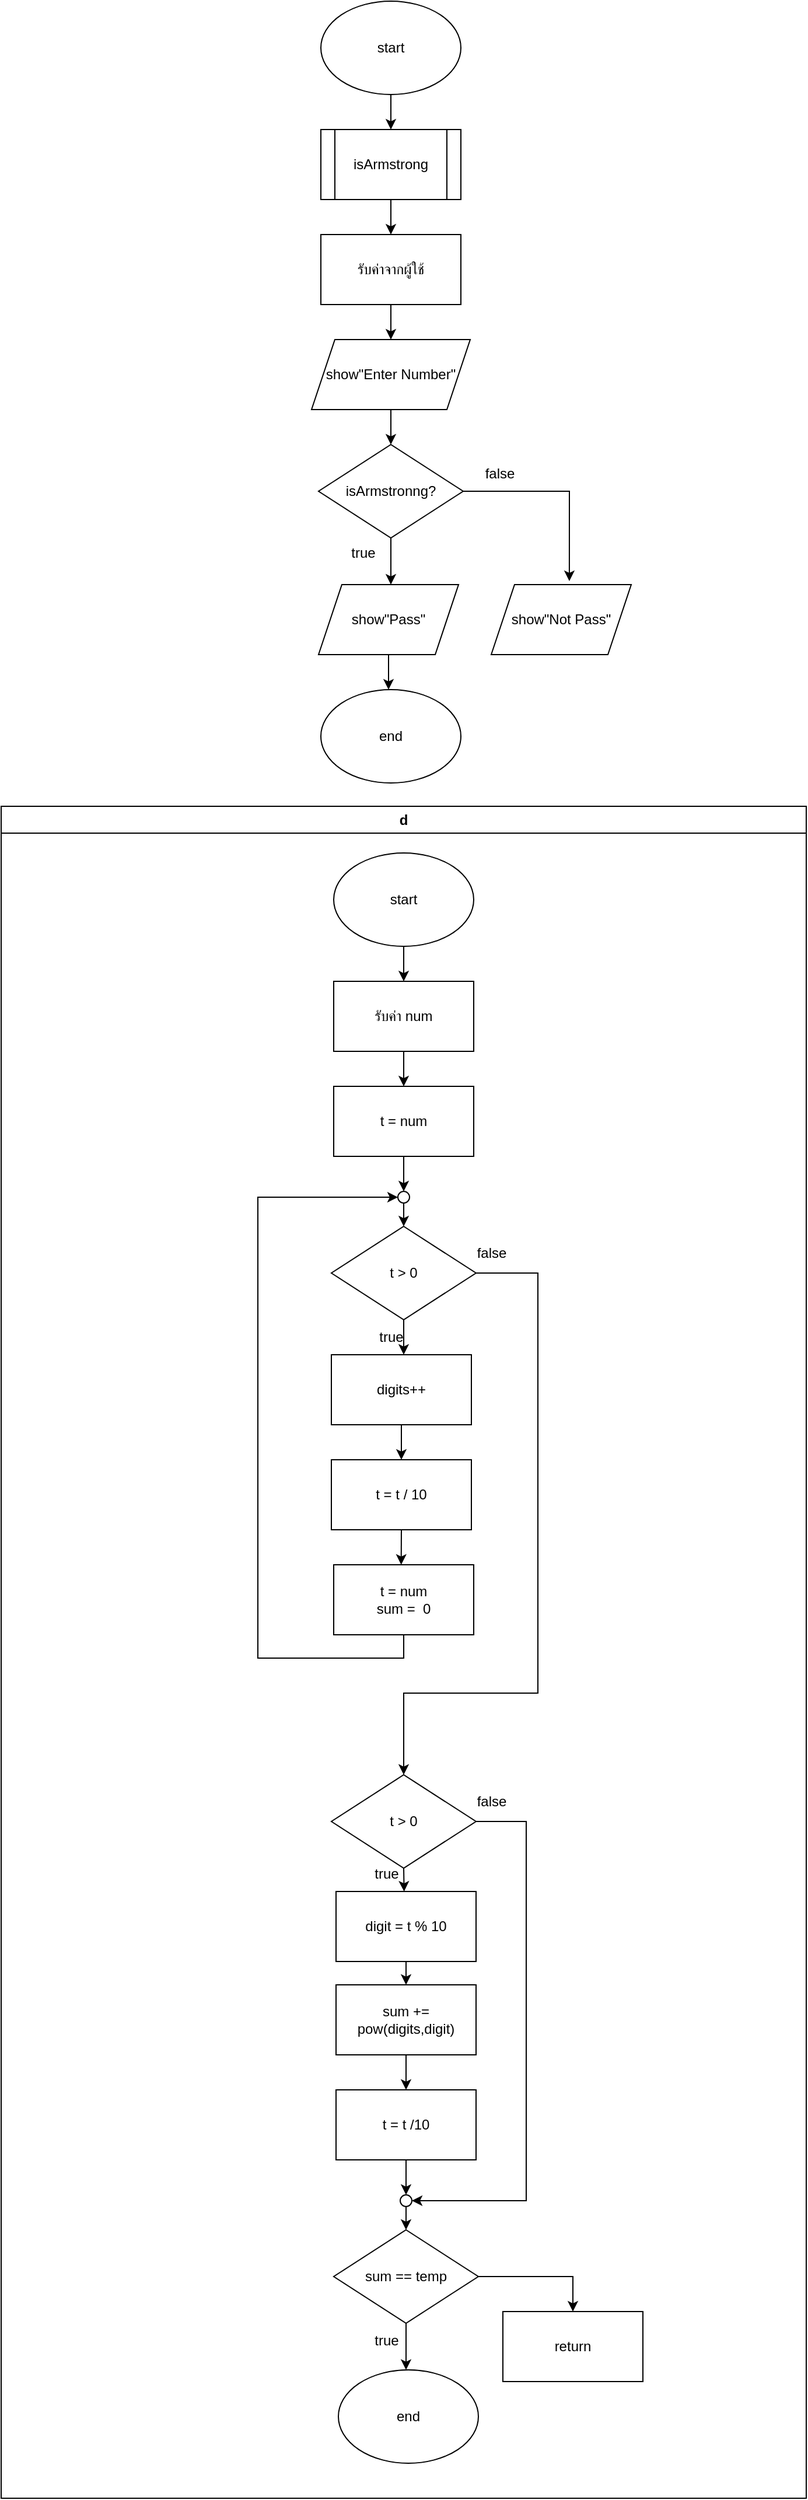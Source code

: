 <mxfile version="28.2.1">
  <diagram name="หน้า-1" id="PJAH6eqZAQPlWX_EOzK6">
    <mxGraphModel dx="1188" dy="619" grid="1" gridSize="10" guides="1" tooltips="1" connect="1" arrows="1" fold="1" page="1" pageScale="1" pageWidth="827" pageHeight="1169" math="0" shadow="0">
      <root>
        <mxCell id="0" />
        <mxCell id="1" parent="0" />
        <mxCell id="hrMOJknZQr7iWLwGJMWY-2" style="edgeStyle=orthogonalEdgeStyle;rounded=0;orthogonalLoop=1;jettySize=auto;html=1;exitX=0.5;exitY=1;exitDx=0;exitDy=0;" edge="1" parent="1" source="hrMOJknZQr7iWLwGJMWY-1">
          <mxGeometry relative="1" as="geometry">
            <mxPoint x="414" y="140" as="targetPoint" />
          </mxGeometry>
        </mxCell>
        <mxCell id="hrMOJknZQr7iWLwGJMWY-1" value="start" style="ellipse;whiteSpace=wrap;html=1;" vertex="1" parent="1">
          <mxGeometry x="354" y="30" width="120" height="80" as="geometry" />
        </mxCell>
        <mxCell id="hrMOJknZQr7iWLwGJMWY-4" style="edgeStyle=orthogonalEdgeStyle;rounded=0;orthogonalLoop=1;jettySize=auto;html=1;exitX=0.5;exitY=1;exitDx=0;exitDy=0;" edge="1" parent="1" source="hrMOJknZQr7iWLwGJMWY-3">
          <mxGeometry relative="1" as="geometry">
            <mxPoint x="414" y="230" as="targetPoint" />
          </mxGeometry>
        </mxCell>
        <mxCell id="hrMOJknZQr7iWLwGJMWY-3" value="isArmstrong" style="shape=process;whiteSpace=wrap;html=1;backgroundOutline=1;" vertex="1" parent="1">
          <mxGeometry x="354" y="140" width="120" height="60" as="geometry" />
        </mxCell>
        <mxCell id="hrMOJknZQr7iWLwGJMWY-6" style="edgeStyle=orthogonalEdgeStyle;rounded=0;orthogonalLoop=1;jettySize=auto;html=1;exitX=0.5;exitY=1;exitDx=0;exitDy=0;" edge="1" parent="1" source="hrMOJknZQr7iWLwGJMWY-5">
          <mxGeometry relative="1" as="geometry">
            <mxPoint x="414" y="320" as="targetPoint" />
          </mxGeometry>
        </mxCell>
        <mxCell id="hrMOJknZQr7iWLwGJMWY-5" value="รับค่าจากผู้ใช้" style="rounded=0;whiteSpace=wrap;html=1;" vertex="1" parent="1">
          <mxGeometry x="354" y="230" width="120" height="60" as="geometry" />
        </mxCell>
        <mxCell id="hrMOJknZQr7iWLwGJMWY-8" style="edgeStyle=orthogonalEdgeStyle;rounded=0;orthogonalLoop=1;jettySize=auto;html=1;exitX=0.5;exitY=1;exitDx=0;exitDy=0;" edge="1" parent="1" source="hrMOJknZQr7iWLwGJMWY-7">
          <mxGeometry relative="1" as="geometry">
            <mxPoint x="414" y="410" as="targetPoint" />
          </mxGeometry>
        </mxCell>
        <mxCell id="hrMOJknZQr7iWLwGJMWY-7" value="show&quot;Enter Number&quot;" style="shape=parallelogram;perimeter=parallelogramPerimeter;whiteSpace=wrap;html=1;fixedSize=1;" vertex="1" parent="1">
          <mxGeometry x="346" y="320" width="136" height="60" as="geometry" />
        </mxCell>
        <mxCell id="hrMOJknZQr7iWLwGJMWY-10" style="edgeStyle=orthogonalEdgeStyle;rounded=0;orthogonalLoop=1;jettySize=auto;html=1;exitX=0.5;exitY=1;exitDx=0;exitDy=0;" edge="1" parent="1" source="hrMOJknZQr7iWLwGJMWY-9">
          <mxGeometry relative="1" as="geometry">
            <mxPoint x="414" y="530" as="targetPoint" />
          </mxGeometry>
        </mxCell>
        <mxCell id="hrMOJknZQr7iWLwGJMWY-13" style="edgeStyle=orthogonalEdgeStyle;rounded=0;orthogonalLoop=1;jettySize=auto;html=1;exitX=1;exitY=0.5;exitDx=0;exitDy=0;entryX=0.558;entryY=-0.05;entryDx=0;entryDy=0;entryPerimeter=0;" edge="1" parent="1" source="hrMOJknZQr7iWLwGJMWY-9" target="hrMOJknZQr7iWLwGJMWY-14">
          <mxGeometry relative="1" as="geometry">
            <mxPoint x="580" y="450" as="targetPoint" />
          </mxGeometry>
        </mxCell>
        <mxCell id="hrMOJknZQr7iWLwGJMWY-9" value="isArmstronng?" style="rhombus;whiteSpace=wrap;html=1;" vertex="1" parent="1">
          <mxGeometry x="352" y="410" width="124" height="80" as="geometry" />
        </mxCell>
        <mxCell id="hrMOJknZQr7iWLwGJMWY-11" value="true" style="text;html=1;align=center;verticalAlign=middle;resizable=0;points=[];autosize=1;strokeColor=none;fillColor=none;" vertex="1" parent="1">
          <mxGeometry x="370" y="488" width="40" height="30" as="geometry" />
        </mxCell>
        <mxCell id="hrMOJknZQr7iWLwGJMWY-16" style="edgeStyle=orthogonalEdgeStyle;rounded=0;orthogonalLoop=1;jettySize=auto;html=1;exitX=0.5;exitY=1;exitDx=0;exitDy=0;" edge="1" parent="1" source="hrMOJknZQr7iWLwGJMWY-12">
          <mxGeometry relative="1" as="geometry">
            <mxPoint x="412" y="620" as="targetPoint" />
          </mxGeometry>
        </mxCell>
        <mxCell id="hrMOJknZQr7iWLwGJMWY-12" value="show&quot;Pass&quot;" style="shape=parallelogram;perimeter=parallelogramPerimeter;whiteSpace=wrap;html=1;fixedSize=1;" vertex="1" parent="1">
          <mxGeometry x="352" y="530" width="120" height="60" as="geometry" />
        </mxCell>
        <mxCell id="hrMOJknZQr7iWLwGJMWY-14" value="show&quot;Not Pass&quot;" style="shape=parallelogram;perimeter=parallelogramPerimeter;whiteSpace=wrap;html=1;fixedSize=1;" vertex="1" parent="1">
          <mxGeometry x="500" y="530" width="120" height="60" as="geometry" />
        </mxCell>
        <mxCell id="hrMOJknZQr7iWLwGJMWY-15" value="false" style="text;html=1;align=center;verticalAlign=middle;resizable=0;points=[];autosize=1;strokeColor=none;fillColor=none;" vertex="1" parent="1">
          <mxGeometry x="482" y="420" width="50" height="30" as="geometry" />
        </mxCell>
        <mxCell id="hrMOJknZQr7iWLwGJMWY-17" value="end" style="ellipse;whiteSpace=wrap;html=1;" vertex="1" parent="1">
          <mxGeometry x="354" y="620" width="120" height="80" as="geometry" />
        </mxCell>
        <mxCell id="hrMOJknZQr7iWLwGJMWY-20" value="d" style="swimlane;whiteSpace=wrap;html=1;" vertex="1" parent="1">
          <mxGeometry x="80" y="720" width="690" height="1450" as="geometry" />
        </mxCell>
        <mxCell id="hrMOJknZQr7iWLwGJMWY-24" style="edgeStyle=orthogonalEdgeStyle;rounded=0;orthogonalLoop=1;jettySize=auto;html=1;exitX=0.5;exitY=1;exitDx=0;exitDy=0;entryX=0.5;entryY=0;entryDx=0;entryDy=0;" edge="1" parent="hrMOJknZQr7iWLwGJMWY-20" source="hrMOJknZQr7iWLwGJMWY-21" target="hrMOJknZQr7iWLwGJMWY-22">
          <mxGeometry relative="1" as="geometry" />
        </mxCell>
        <mxCell id="hrMOJknZQr7iWLwGJMWY-21" value="start" style="ellipse;whiteSpace=wrap;html=1;" vertex="1" parent="hrMOJknZQr7iWLwGJMWY-20">
          <mxGeometry x="285" y="40" width="120" height="80" as="geometry" />
        </mxCell>
        <mxCell id="hrMOJknZQr7iWLwGJMWY-22" value="รับค่า num" style="rounded=0;whiteSpace=wrap;html=1;" vertex="1" parent="hrMOJknZQr7iWLwGJMWY-20">
          <mxGeometry x="285" y="150" width="120" height="60" as="geometry" />
        </mxCell>
        <mxCell id="hrMOJknZQr7iWLwGJMWY-27" style="edgeStyle=orthogonalEdgeStyle;rounded=0;orthogonalLoop=1;jettySize=auto;html=1;exitX=0.5;exitY=1;exitDx=0;exitDy=0;" edge="1" parent="hrMOJknZQr7iWLwGJMWY-20" source="hrMOJknZQr7iWLwGJMWY-26">
          <mxGeometry relative="1" as="geometry">
            <mxPoint x="345" y="330" as="targetPoint" />
          </mxGeometry>
        </mxCell>
        <mxCell id="hrMOJknZQr7iWLwGJMWY-26" value="t = num" style="rounded=0;whiteSpace=wrap;html=1;" vertex="1" parent="hrMOJknZQr7iWLwGJMWY-20">
          <mxGeometry x="285" y="240" width="120" height="60" as="geometry" />
        </mxCell>
        <mxCell id="hrMOJknZQr7iWLwGJMWY-25" style="edgeStyle=orthogonalEdgeStyle;rounded=0;orthogonalLoop=1;jettySize=auto;html=1;exitX=0.5;exitY=1;exitDx=0;exitDy=0;" edge="1" parent="hrMOJknZQr7iWLwGJMWY-20" source="hrMOJknZQr7iWLwGJMWY-22" target="hrMOJknZQr7iWLwGJMWY-26">
          <mxGeometry relative="1" as="geometry">
            <mxPoint x="345" y="240" as="targetPoint" />
          </mxGeometry>
        </mxCell>
        <mxCell id="hrMOJknZQr7iWLwGJMWY-29" style="edgeStyle=orthogonalEdgeStyle;rounded=0;orthogonalLoop=1;jettySize=auto;html=1;exitX=0.5;exitY=1;exitDx=0;exitDy=0;" edge="1" parent="hrMOJknZQr7iWLwGJMWY-20" source="hrMOJknZQr7iWLwGJMWY-28">
          <mxGeometry relative="1" as="geometry">
            <mxPoint x="345" y="470" as="targetPoint" />
          </mxGeometry>
        </mxCell>
        <mxCell id="hrMOJknZQr7iWLwGJMWY-71" style="edgeStyle=orthogonalEdgeStyle;rounded=0;orthogonalLoop=1;jettySize=auto;html=1;exitX=1;exitY=0.5;exitDx=0;exitDy=0;entryX=0.5;entryY=0;entryDx=0;entryDy=0;" edge="1" parent="hrMOJknZQr7iWLwGJMWY-20" source="hrMOJknZQr7iWLwGJMWY-28" target="hrMOJknZQr7iWLwGJMWY-46">
          <mxGeometry relative="1" as="geometry">
            <Array as="points">
              <mxPoint x="460" y="400" />
              <mxPoint x="460" y="760" />
              <mxPoint x="345" y="760" />
            </Array>
          </mxGeometry>
        </mxCell>
        <mxCell id="hrMOJknZQr7iWLwGJMWY-28" value="t &amp;gt; 0" style="rhombus;whiteSpace=wrap;html=1;" vertex="1" parent="hrMOJknZQr7iWLwGJMWY-20">
          <mxGeometry x="283" y="360" width="124" height="80" as="geometry" />
        </mxCell>
        <mxCell id="hrMOJknZQr7iWLwGJMWY-31" style="edgeStyle=orthogonalEdgeStyle;rounded=0;orthogonalLoop=1;jettySize=auto;html=1;exitX=0.5;exitY=1;exitDx=0;exitDy=0;" edge="1" parent="hrMOJknZQr7iWLwGJMWY-20" source="hrMOJknZQr7iWLwGJMWY-30">
          <mxGeometry relative="1" as="geometry">
            <mxPoint x="343" y="560" as="targetPoint" />
          </mxGeometry>
        </mxCell>
        <mxCell id="hrMOJknZQr7iWLwGJMWY-30" value="digits++" style="rounded=0;whiteSpace=wrap;html=1;" vertex="1" parent="hrMOJknZQr7iWLwGJMWY-20">
          <mxGeometry x="283" y="470" width="120" height="60" as="geometry" />
        </mxCell>
        <mxCell id="hrMOJknZQr7iWLwGJMWY-43" style="edgeStyle=orthogonalEdgeStyle;rounded=0;orthogonalLoop=1;jettySize=auto;html=1;exitX=0.5;exitY=1;exitDx=0;exitDy=0;" edge="1" parent="hrMOJknZQr7iWLwGJMWY-20" source="hrMOJknZQr7iWLwGJMWY-33">
          <mxGeometry relative="1" as="geometry">
            <mxPoint x="342.833" y="650.0" as="targetPoint" />
          </mxGeometry>
        </mxCell>
        <mxCell id="hrMOJknZQr7iWLwGJMWY-33" value="t = t / 10" style="rounded=0;whiteSpace=wrap;html=1;" vertex="1" parent="hrMOJknZQr7iWLwGJMWY-20">
          <mxGeometry x="283" y="560" width="120" height="60" as="geometry" />
        </mxCell>
        <mxCell id="hrMOJknZQr7iWLwGJMWY-34" value="true" style="text;html=1;align=center;verticalAlign=middle;resizable=0;points=[];autosize=1;strokeColor=none;fillColor=none;" vertex="1" parent="hrMOJknZQr7iWLwGJMWY-20">
          <mxGeometry x="314" y="440" width="40" height="30" as="geometry" />
        </mxCell>
        <mxCell id="hrMOJknZQr7iWLwGJMWY-36" style="edgeStyle=orthogonalEdgeStyle;rounded=0;orthogonalLoop=1;jettySize=auto;html=1;exitX=0.5;exitY=1;exitDx=0;exitDy=0;entryX=0.5;entryY=0;entryDx=0;entryDy=0;" edge="1" parent="hrMOJknZQr7iWLwGJMWY-20" source="hrMOJknZQr7iWLwGJMWY-35" target="hrMOJknZQr7iWLwGJMWY-28">
          <mxGeometry relative="1" as="geometry" />
        </mxCell>
        <mxCell id="hrMOJknZQr7iWLwGJMWY-35" value="" style="ellipse;whiteSpace=wrap;html=1;aspect=fixed;" vertex="1" parent="hrMOJknZQr7iWLwGJMWY-20">
          <mxGeometry x="340" y="330" width="10" height="10" as="geometry" />
        </mxCell>
        <mxCell id="hrMOJknZQr7iWLwGJMWY-70" style="edgeStyle=orthogonalEdgeStyle;rounded=0;orthogonalLoop=1;jettySize=auto;html=1;exitX=0.5;exitY=1;exitDx=0;exitDy=0;entryX=0;entryY=0.5;entryDx=0;entryDy=0;" edge="1" parent="hrMOJknZQr7iWLwGJMWY-20" source="hrMOJknZQr7iWLwGJMWY-44" target="hrMOJknZQr7iWLwGJMWY-35">
          <mxGeometry relative="1" as="geometry">
            <Array as="points">
              <mxPoint x="345" y="730" />
              <mxPoint x="220" y="730" />
              <mxPoint x="220" y="335" />
            </Array>
          </mxGeometry>
        </mxCell>
        <mxCell id="hrMOJknZQr7iWLwGJMWY-44" value="t = num&lt;div&gt;sum =&amp;nbsp; 0&lt;/div&gt;" style="rounded=0;whiteSpace=wrap;html=1;" vertex="1" parent="hrMOJknZQr7iWLwGJMWY-20">
          <mxGeometry x="285" y="650" width="120" height="60" as="geometry" />
        </mxCell>
        <mxCell id="hrMOJknZQr7iWLwGJMWY-47" style="edgeStyle=orthogonalEdgeStyle;rounded=0;orthogonalLoop=1;jettySize=auto;html=1;exitX=0.5;exitY=1;exitDx=0;exitDy=0;" edge="1" parent="hrMOJknZQr7iWLwGJMWY-20" source="hrMOJknZQr7iWLwGJMWY-46">
          <mxGeometry relative="1" as="geometry">
            <mxPoint x="345.333" y="930" as="targetPoint" />
          </mxGeometry>
        </mxCell>
        <mxCell id="hrMOJknZQr7iWLwGJMWY-60" style="edgeStyle=orthogonalEdgeStyle;rounded=0;orthogonalLoop=1;jettySize=auto;html=1;exitX=1;exitY=0.5;exitDx=0;exitDy=0;entryX=1;entryY=0.5;entryDx=0;entryDy=0;" edge="1" parent="hrMOJknZQr7iWLwGJMWY-20" source="hrMOJknZQr7iWLwGJMWY-46" target="hrMOJknZQr7iWLwGJMWY-58">
          <mxGeometry relative="1" as="geometry">
            <Array as="points">
              <mxPoint x="450" y="870" />
              <mxPoint x="450" y="1195" />
            </Array>
          </mxGeometry>
        </mxCell>
        <mxCell id="hrMOJknZQr7iWLwGJMWY-46" value="t &amp;gt; 0" style="rhombus;whiteSpace=wrap;html=1;" vertex="1" parent="hrMOJknZQr7iWLwGJMWY-20">
          <mxGeometry x="283" y="830" width="124" height="80" as="geometry" />
        </mxCell>
        <mxCell id="hrMOJknZQr7iWLwGJMWY-51" style="edgeStyle=orthogonalEdgeStyle;rounded=0;orthogonalLoop=1;jettySize=auto;html=1;exitX=0.5;exitY=1;exitDx=0;exitDy=0;" edge="1" parent="hrMOJknZQr7iWLwGJMWY-20" source="hrMOJknZQr7iWLwGJMWY-48">
          <mxGeometry relative="1" as="geometry">
            <mxPoint x="347" y="1010" as="targetPoint" />
          </mxGeometry>
        </mxCell>
        <mxCell id="hrMOJknZQr7iWLwGJMWY-48" value="digit = t % 10" style="rounded=0;whiteSpace=wrap;html=1;" vertex="1" parent="hrMOJknZQr7iWLwGJMWY-20">
          <mxGeometry x="287" y="930" width="120" height="60" as="geometry" />
        </mxCell>
        <mxCell id="hrMOJknZQr7iWLwGJMWY-53" style="edgeStyle=orthogonalEdgeStyle;rounded=0;orthogonalLoop=1;jettySize=auto;html=1;exitX=0.5;exitY=1;exitDx=0;exitDy=0;" edge="1" parent="hrMOJknZQr7iWLwGJMWY-20" source="hrMOJknZQr7iWLwGJMWY-52">
          <mxGeometry relative="1" as="geometry">
            <mxPoint x="347" y="1100" as="targetPoint" />
          </mxGeometry>
        </mxCell>
        <mxCell id="hrMOJknZQr7iWLwGJMWY-52" value="sum += pow(digits,digit)" style="rounded=0;whiteSpace=wrap;html=1;" vertex="1" parent="hrMOJknZQr7iWLwGJMWY-20">
          <mxGeometry x="287" y="1010" width="120" height="60" as="geometry" />
        </mxCell>
        <mxCell id="hrMOJknZQr7iWLwGJMWY-55" style="edgeStyle=orthogonalEdgeStyle;rounded=0;orthogonalLoop=1;jettySize=auto;html=1;exitX=0.5;exitY=1;exitDx=0;exitDy=0;" edge="1" parent="hrMOJknZQr7iWLwGJMWY-20" source="hrMOJknZQr7iWLwGJMWY-54">
          <mxGeometry relative="1" as="geometry">
            <mxPoint x="347" y="1190" as="targetPoint" />
          </mxGeometry>
        </mxCell>
        <mxCell id="hrMOJknZQr7iWLwGJMWY-54" value="t = t /10" style="rounded=0;whiteSpace=wrap;html=1;" vertex="1" parent="hrMOJknZQr7iWLwGJMWY-20">
          <mxGeometry x="287" y="1100" width="120" height="60" as="geometry" />
        </mxCell>
        <mxCell id="hrMOJknZQr7iWLwGJMWY-63" style="edgeStyle=orthogonalEdgeStyle;rounded=0;orthogonalLoop=1;jettySize=auto;html=1;exitX=0.5;exitY=1;exitDx=0;exitDy=0;" edge="1" parent="hrMOJknZQr7iWLwGJMWY-20" source="hrMOJknZQr7iWLwGJMWY-58">
          <mxGeometry relative="1" as="geometry">
            <mxPoint x="347" y="1220" as="targetPoint" />
          </mxGeometry>
        </mxCell>
        <mxCell id="hrMOJknZQr7iWLwGJMWY-58" value="" style="ellipse;whiteSpace=wrap;html=1;aspect=fixed;" vertex="1" parent="hrMOJknZQr7iWLwGJMWY-20">
          <mxGeometry x="342" y="1190" width="10" height="10" as="geometry" />
        </mxCell>
        <mxCell id="hrMOJknZQr7iWLwGJMWY-59" value="true" style="text;html=1;align=center;verticalAlign=middle;resizable=0;points=[];autosize=1;strokeColor=none;fillColor=none;" vertex="1" parent="hrMOJknZQr7iWLwGJMWY-20">
          <mxGeometry x="310" y="900" width="40" height="30" as="geometry" />
        </mxCell>
        <mxCell id="hrMOJknZQr7iWLwGJMWY-65" style="edgeStyle=orthogonalEdgeStyle;rounded=0;orthogonalLoop=1;jettySize=auto;html=1;exitX=0.5;exitY=1;exitDx=0;exitDy=0;" edge="1" parent="hrMOJknZQr7iWLwGJMWY-20" source="hrMOJknZQr7iWLwGJMWY-64">
          <mxGeometry relative="1" as="geometry">
            <mxPoint x="347" y="1340" as="targetPoint" />
          </mxGeometry>
        </mxCell>
        <mxCell id="hrMOJknZQr7iWLwGJMWY-75" style="edgeStyle=orthogonalEdgeStyle;rounded=0;orthogonalLoop=1;jettySize=auto;html=1;exitX=1;exitY=0.5;exitDx=0;exitDy=0;entryX=0.5;entryY=0;entryDx=0;entryDy=0;" edge="1" parent="hrMOJknZQr7iWLwGJMWY-20" source="hrMOJknZQr7iWLwGJMWY-64" target="hrMOJknZQr7iWLwGJMWY-74">
          <mxGeometry relative="1" as="geometry" />
        </mxCell>
        <mxCell id="hrMOJknZQr7iWLwGJMWY-64" value="sum == temp" style="rhombus;whiteSpace=wrap;html=1;" vertex="1" parent="hrMOJknZQr7iWLwGJMWY-20">
          <mxGeometry x="285" y="1220" width="124" height="80" as="geometry" />
        </mxCell>
        <mxCell id="hrMOJknZQr7iWLwGJMWY-67" value="end" style="ellipse;whiteSpace=wrap;html=1;" vertex="1" parent="hrMOJknZQr7iWLwGJMWY-20">
          <mxGeometry x="289" y="1340" width="120" height="80" as="geometry" />
        </mxCell>
        <mxCell id="hrMOJknZQr7iWLwGJMWY-68" value="true" style="text;html=1;align=center;verticalAlign=middle;resizable=0;points=[];autosize=1;strokeColor=none;fillColor=none;" vertex="1" parent="hrMOJknZQr7iWLwGJMWY-20">
          <mxGeometry x="310" y="1300" width="40" height="30" as="geometry" />
        </mxCell>
        <mxCell id="hrMOJknZQr7iWLwGJMWY-61" value="false" style="text;html=1;align=center;verticalAlign=middle;resizable=0;points=[];autosize=1;strokeColor=none;fillColor=none;" vertex="1" parent="hrMOJknZQr7iWLwGJMWY-20">
          <mxGeometry x="395" y="838" width="50" height="30" as="geometry" />
        </mxCell>
        <mxCell id="hrMOJknZQr7iWLwGJMWY-74" value="return" style="rounded=0;whiteSpace=wrap;html=1;" vertex="1" parent="hrMOJknZQr7iWLwGJMWY-20">
          <mxGeometry x="430" y="1289.997" width="120" height="60" as="geometry" />
        </mxCell>
        <mxCell id="hrMOJknZQr7iWLwGJMWY-72" value="false" style="text;html=1;align=center;verticalAlign=middle;resizable=0;points=[];autosize=1;strokeColor=none;fillColor=none;" vertex="1" parent="1">
          <mxGeometry x="475" y="1088" width="50" height="30" as="geometry" />
        </mxCell>
      </root>
    </mxGraphModel>
  </diagram>
</mxfile>
